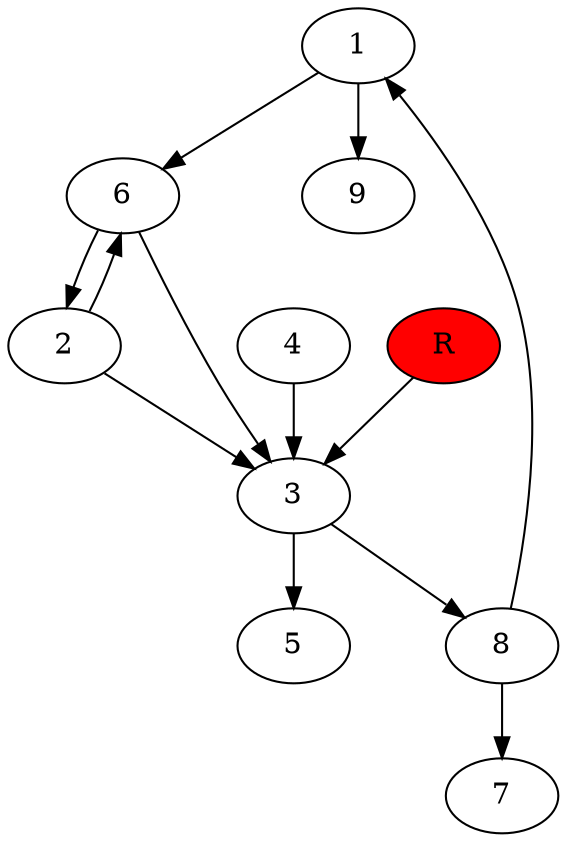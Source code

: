 digraph prb20536 {
	1
	2
	3
	4
	5
	6
	7
	8
	R [fillcolor="#ff0000" style=filled]
	1 -> 6
	1 -> 9
	2 -> 3
	2 -> 6
	3 -> 5
	3 -> 8
	4 -> 3
	6 -> 2
	6 -> 3
	8 -> 1
	8 -> 7
	R -> 3
}
